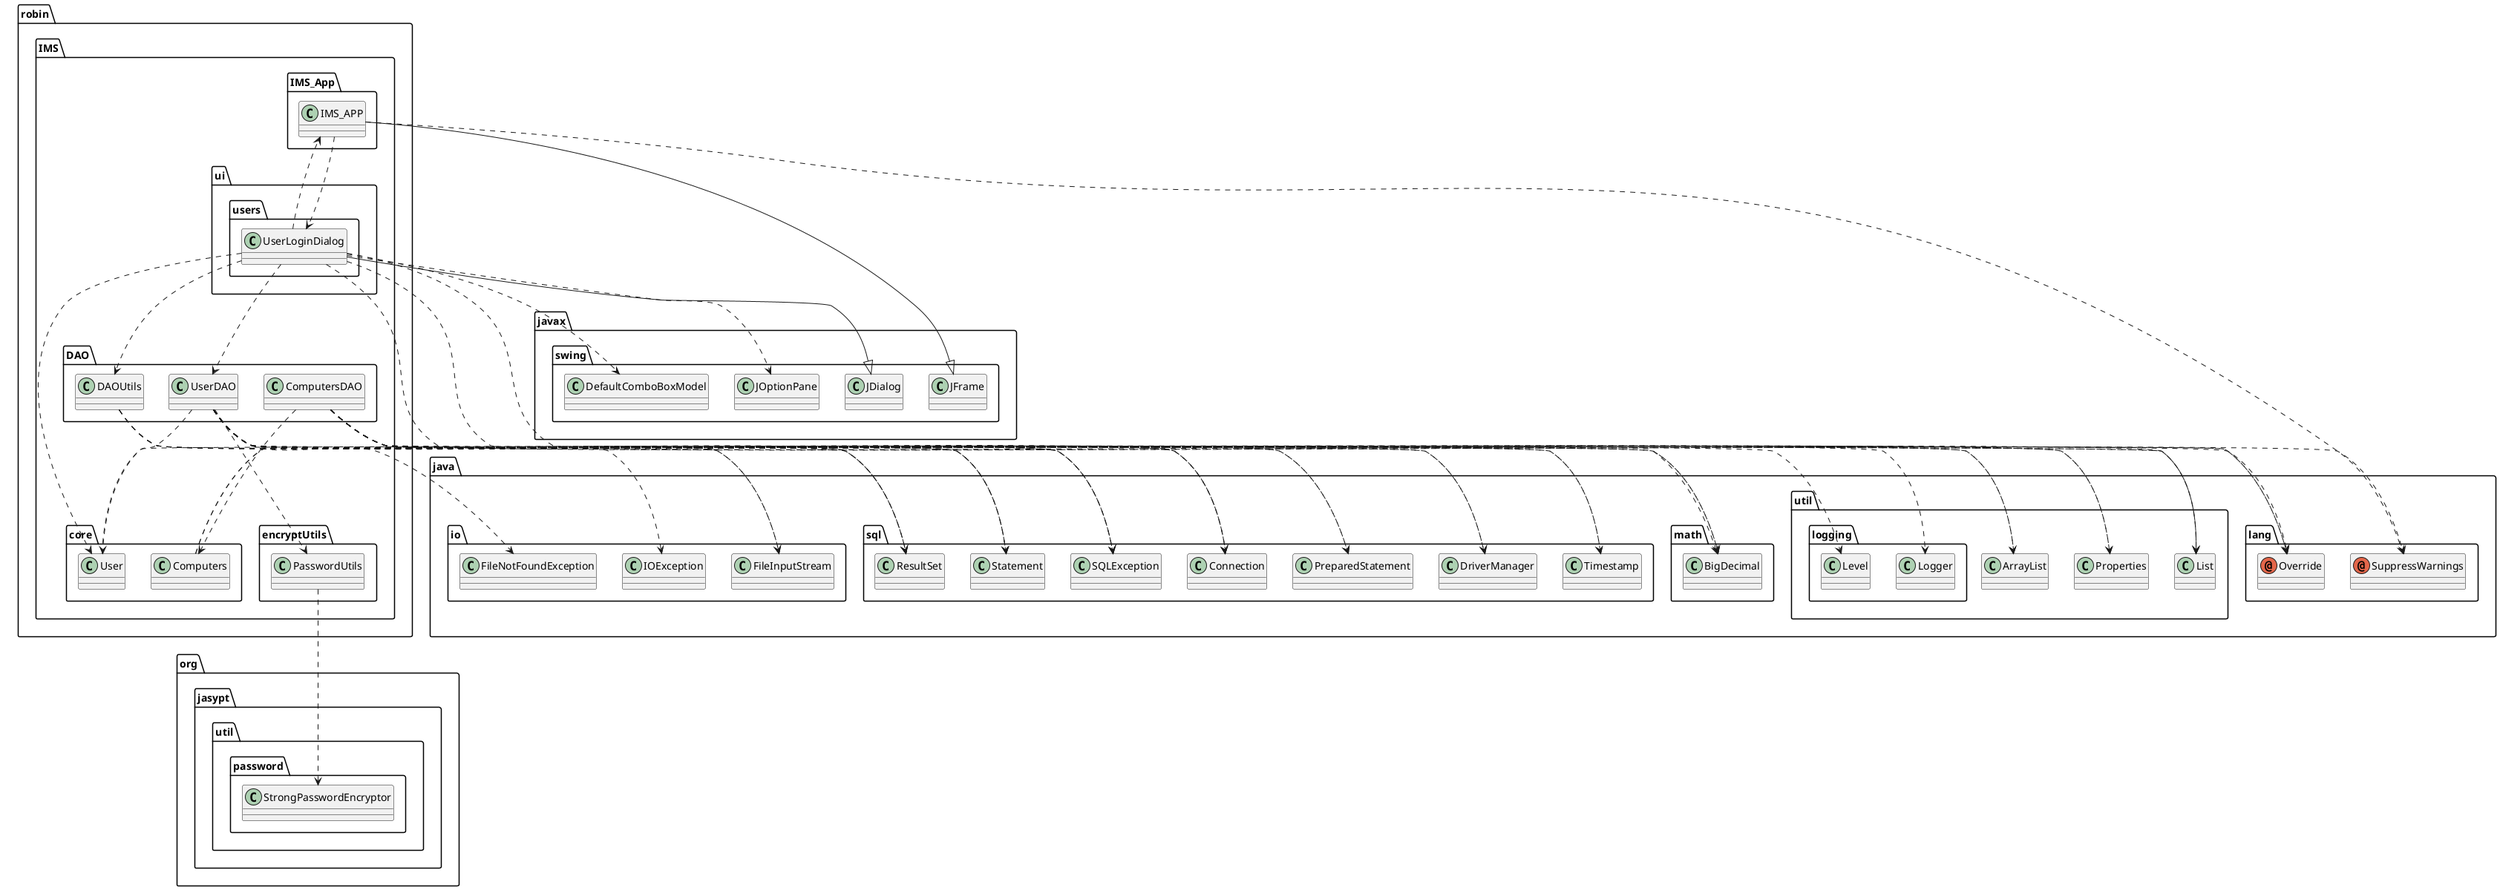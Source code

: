 @startuml
annotation java.lang.Override
annotation java.lang.SuppressWarnings
class java.io.FileInputStream
class java.io.FileNotFoundException
class java.io.IOException
class java.math.BigDecimal
class java.sql.Connection
class java.sql.DriverManager
class java.sql.PreparedStatement
class java.sql.ResultSet
class java.sql.SQLException
class java.sql.Statement
class java.sql.Timestamp
class java.util.ArrayList
class java.util.List
class java.util.Properties
class java.util.logging.Level
class java.util.logging.Logger
class javax.swing.DefaultComboBoxModel
class javax.swing.JDialog
class javax.swing.JFrame
class javax.swing.JOptionPane
class org.jasypt.util.password.StrongPasswordEncryptor
class robin.IMS.DAO.ComputersDAO
class robin.IMS.DAO.DAOUtils
class robin.IMS.DAO.UserDAO
class robin.IMS.IMS_App.IMS_APP
class robin.IMS.core.Computers
class robin.IMS.core.User
class robin.IMS.encryptUtils.PasswordUtils
class robin.IMS.ui.users.UserLoginDialog
robin.IMS.DAO.ComputersDAO ..> java.io.FileInputStream
robin.IMS.DAO.ComputersDAO ..> java.math.BigDecimal
robin.IMS.DAO.ComputersDAO ..> java.sql.Connection
robin.IMS.DAO.ComputersDAO ..> java.sql.DriverManager
robin.IMS.DAO.ComputersDAO ..> java.sql.PreparedStatement
robin.IMS.DAO.ComputersDAO ..> java.sql.ResultSet
robin.IMS.DAO.ComputersDAO ..> java.sql.SQLException
robin.IMS.DAO.ComputersDAO ..> java.sql.Statement
robin.IMS.DAO.ComputersDAO ..> java.sql.Timestamp
robin.IMS.DAO.ComputersDAO ..> java.util.ArrayList
robin.IMS.DAO.ComputersDAO ..> java.util.List
robin.IMS.DAO.ComputersDAO ..> java.util.Properties
robin.IMS.DAO.ComputersDAO ..> robin.IMS.core.Computers
robin.IMS.DAO.DAOUtils ..> java.sql.Connection
robin.IMS.DAO.DAOUtils ..> java.sql.ResultSet
robin.IMS.DAO.DAOUtils ..> java.sql.SQLException
robin.IMS.DAO.DAOUtils ..> java.sql.Statement
robin.IMS.DAO.UserDAO ..> java.io.FileInputStream
robin.IMS.DAO.UserDAO ..> java.io.FileNotFoundException
robin.IMS.DAO.UserDAO ..> java.io.IOException
robin.IMS.DAO.UserDAO ..> java.math.BigDecimal
robin.IMS.DAO.UserDAO ..> java.sql.Connection
robin.IMS.DAO.UserDAO ..> java.sql.DriverManager
robin.IMS.DAO.UserDAO ..> java.sql.PreparedStatement
robin.IMS.DAO.UserDAO ..> java.sql.ResultSet
robin.IMS.DAO.UserDAO ..> java.sql.SQLException
robin.IMS.DAO.UserDAO ..> java.sql.Statement
robin.IMS.DAO.UserDAO ..> java.sql.Timestamp
robin.IMS.DAO.UserDAO ..> java.util.ArrayList
robin.IMS.DAO.UserDAO ..> java.util.List
robin.IMS.DAO.UserDAO ..> java.util.Properties
robin.IMS.DAO.UserDAO ..> java.util.logging.Level
robin.IMS.DAO.UserDAO ..> java.util.logging.Logger
robin.IMS.DAO.UserDAO ..> robin.IMS.core.User
robin.IMS.DAO.UserDAO ..> robin.IMS.encryptUtils.PasswordUtils
robin.IMS.IMS_App.IMS_APP ..> java.lang.SuppressWarnings
robin.IMS.IMS_App.IMS_APP --|> javax.swing.JFrame
robin.IMS.IMS_App.IMS_APP ..> robin.IMS.ui.users.UserLoginDialog
robin.IMS.core.Computers ..> java.lang.Override
robin.IMS.core.Computers ..> java.math.BigDecimal
robin.IMS.core.User ..> java.lang.Override
robin.IMS.encryptUtils.PasswordUtils ..> org.jasypt.util.password.StrongPasswordEncryptor
robin.IMS.ui.users.UserLoginDialog ..> java.lang.Override
robin.IMS.ui.users.UserLoginDialog ..> java.lang.SuppressWarnings
robin.IMS.ui.users.UserLoginDialog ..> java.util.List
robin.IMS.ui.users.UserLoginDialog ..> javax.swing.DefaultComboBoxModel
robin.IMS.ui.users.UserLoginDialog --|> javax.swing.JDialog
robin.IMS.ui.users.UserLoginDialog ..> javax.swing.JOptionPane
robin.IMS.ui.users.UserLoginDialog ..> robin.IMS.DAO.DAOUtils
robin.IMS.ui.users.UserLoginDialog ..> robin.IMS.DAO.UserDAO
robin.IMS.ui.users.UserLoginDialog ..> robin.IMS.IMS_App.IMS_APP
robin.IMS.ui.users.UserLoginDialog ..> robin.IMS.core.User
@enduml